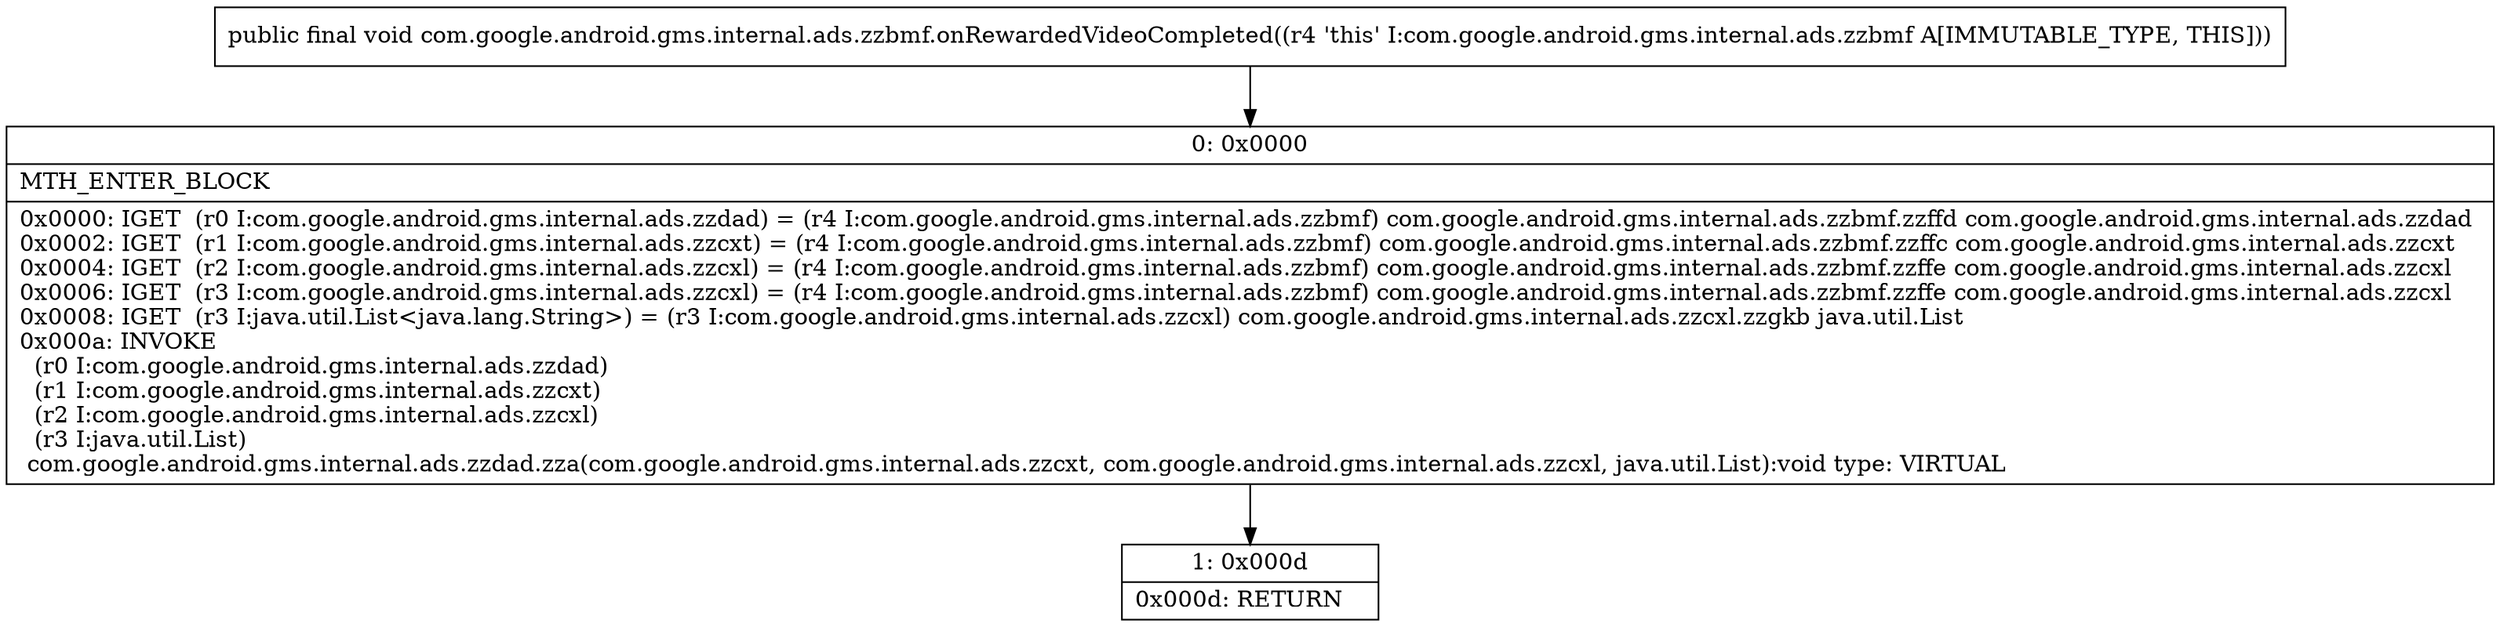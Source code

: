 digraph "CFG forcom.google.android.gms.internal.ads.zzbmf.onRewardedVideoCompleted()V" {
Node_0 [shape=record,label="{0\:\ 0x0000|MTH_ENTER_BLOCK\l|0x0000: IGET  (r0 I:com.google.android.gms.internal.ads.zzdad) = (r4 I:com.google.android.gms.internal.ads.zzbmf) com.google.android.gms.internal.ads.zzbmf.zzffd com.google.android.gms.internal.ads.zzdad \l0x0002: IGET  (r1 I:com.google.android.gms.internal.ads.zzcxt) = (r4 I:com.google.android.gms.internal.ads.zzbmf) com.google.android.gms.internal.ads.zzbmf.zzffc com.google.android.gms.internal.ads.zzcxt \l0x0004: IGET  (r2 I:com.google.android.gms.internal.ads.zzcxl) = (r4 I:com.google.android.gms.internal.ads.zzbmf) com.google.android.gms.internal.ads.zzbmf.zzffe com.google.android.gms.internal.ads.zzcxl \l0x0006: IGET  (r3 I:com.google.android.gms.internal.ads.zzcxl) = (r4 I:com.google.android.gms.internal.ads.zzbmf) com.google.android.gms.internal.ads.zzbmf.zzffe com.google.android.gms.internal.ads.zzcxl \l0x0008: IGET  (r3 I:java.util.List\<java.lang.String\>) = (r3 I:com.google.android.gms.internal.ads.zzcxl) com.google.android.gms.internal.ads.zzcxl.zzgkb java.util.List \l0x000a: INVOKE  \l  (r0 I:com.google.android.gms.internal.ads.zzdad)\l  (r1 I:com.google.android.gms.internal.ads.zzcxt)\l  (r2 I:com.google.android.gms.internal.ads.zzcxl)\l  (r3 I:java.util.List)\l com.google.android.gms.internal.ads.zzdad.zza(com.google.android.gms.internal.ads.zzcxt, com.google.android.gms.internal.ads.zzcxl, java.util.List):void type: VIRTUAL \l}"];
Node_1 [shape=record,label="{1\:\ 0x000d|0x000d: RETURN   \l}"];
MethodNode[shape=record,label="{public final void com.google.android.gms.internal.ads.zzbmf.onRewardedVideoCompleted((r4 'this' I:com.google.android.gms.internal.ads.zzbmf A[IMMUTABLE_TYPE, THIS])) }"];
MethodNode -> Node_0;
Node_0 -> Node_1;
}

